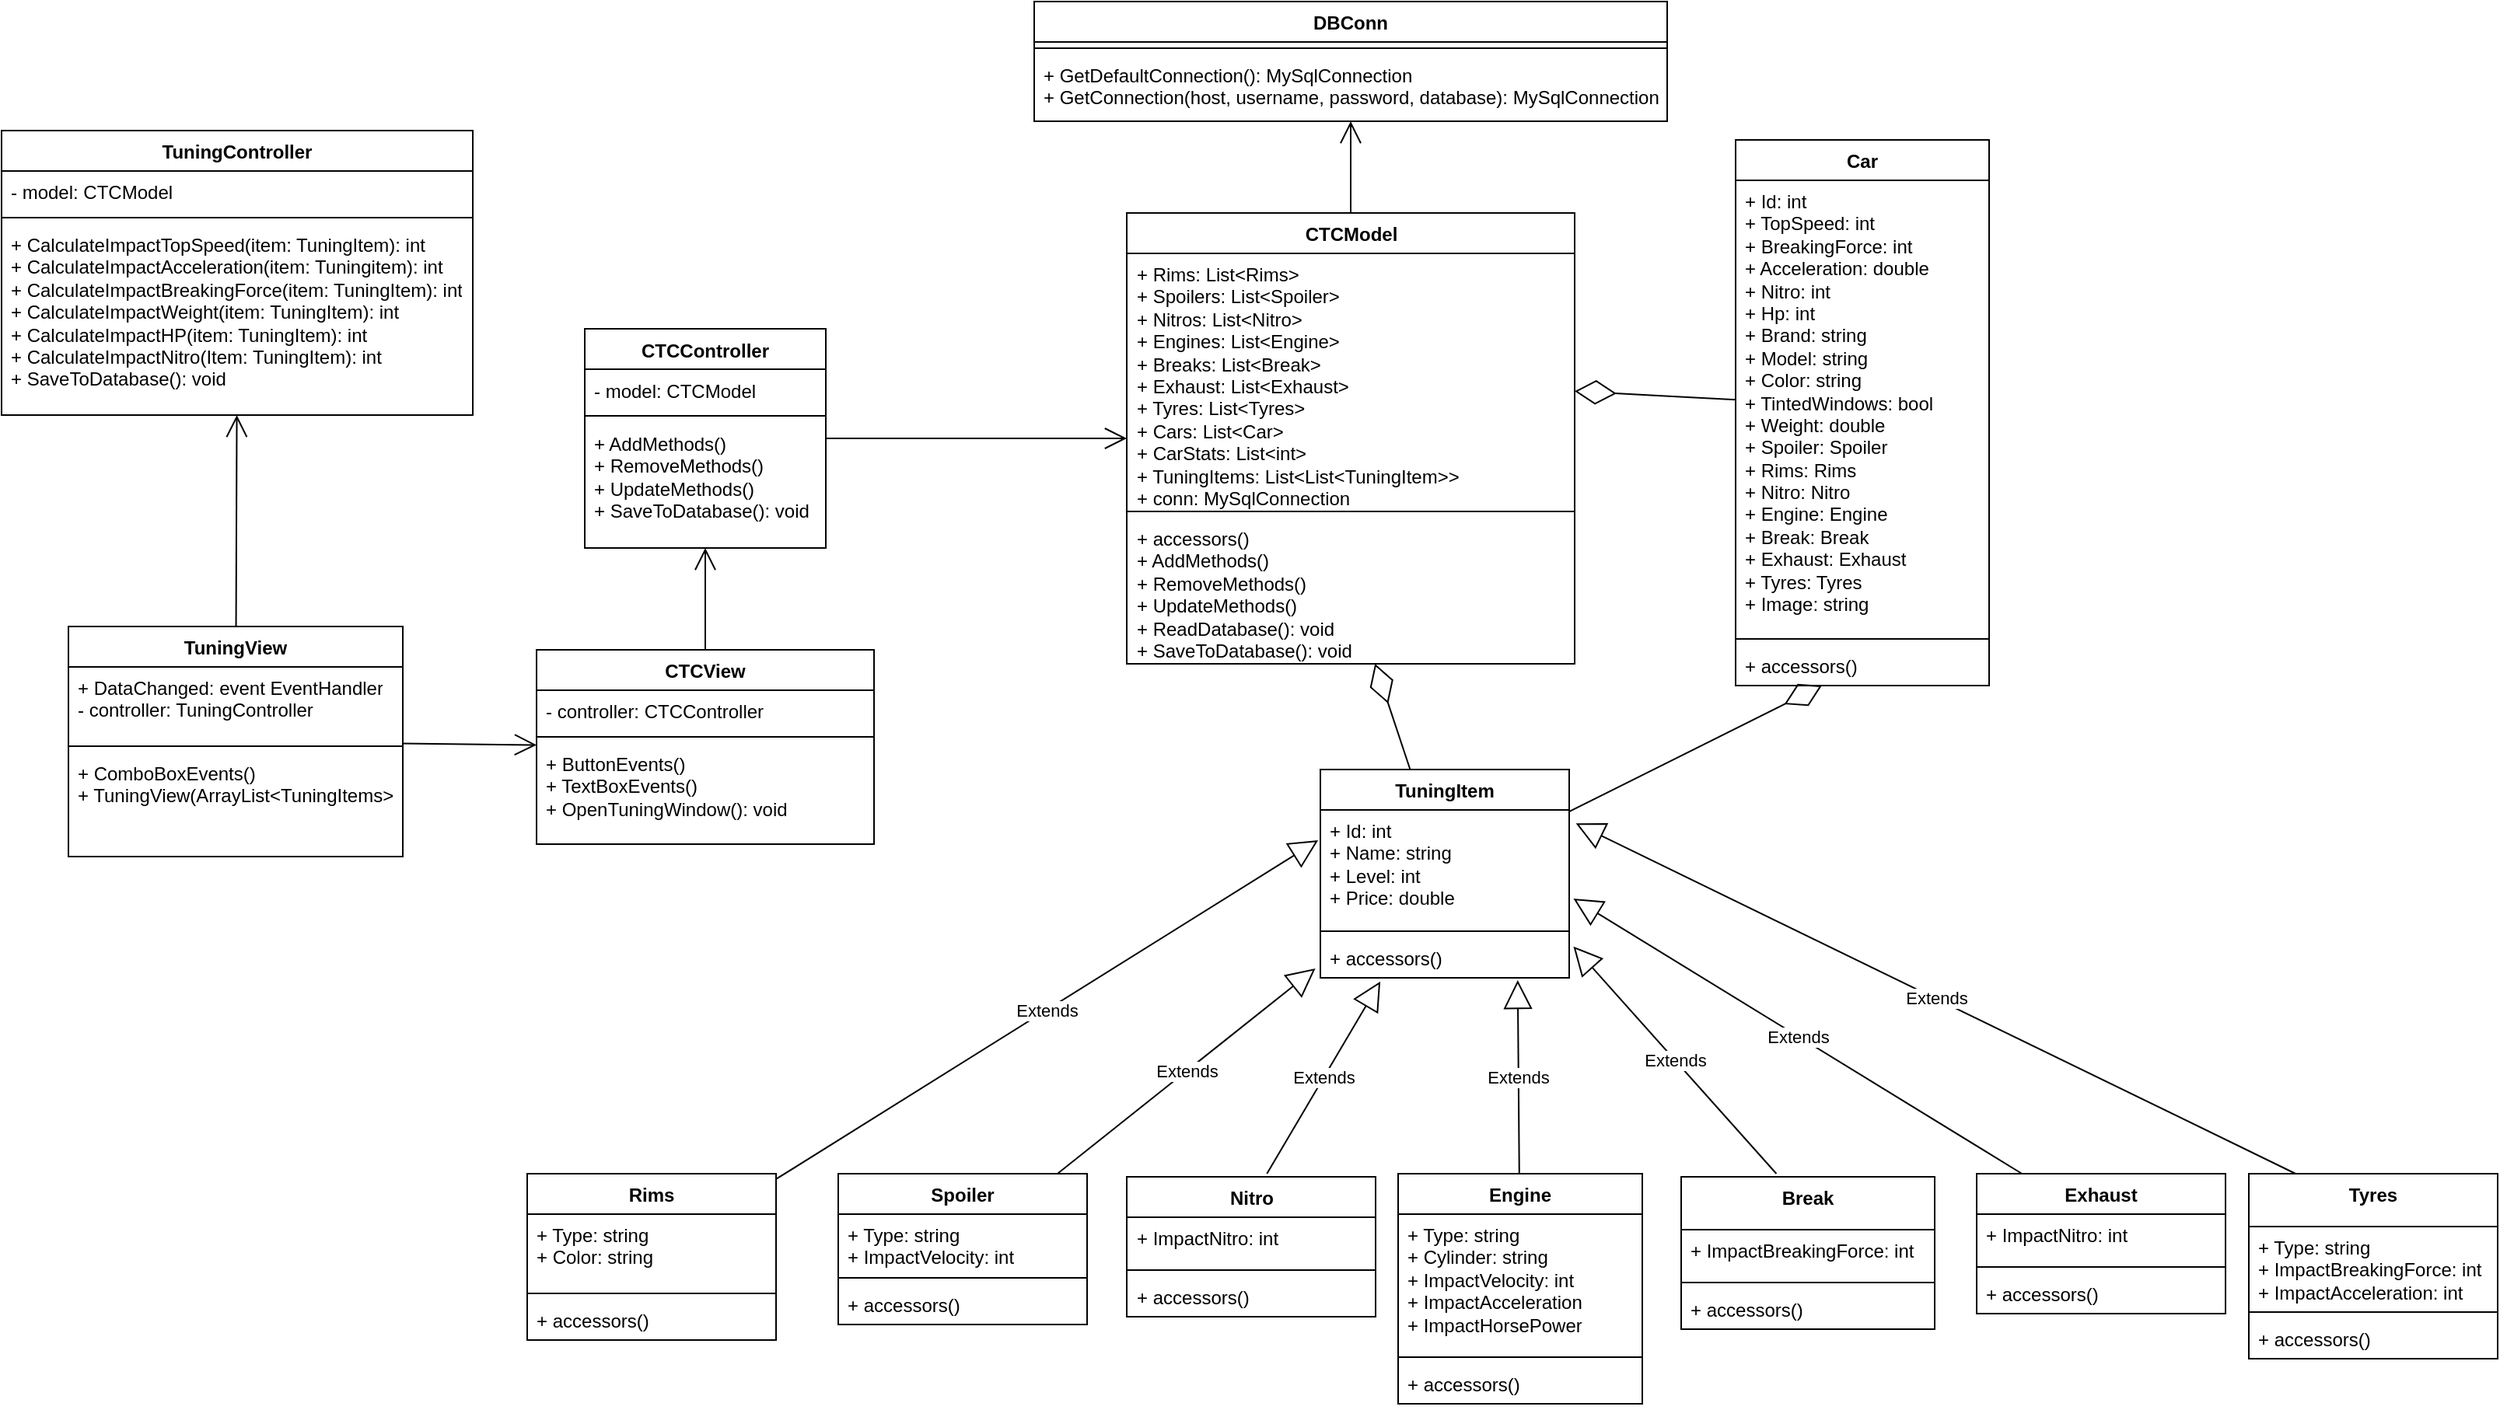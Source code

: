 <mxfile version="21.1.2" type="device">
  <diagram name="Page-1" id="eeAzlp-Tkm85HmEdZcfB">
    <mxGraphModel dx="1400" dy="1155" grid="0" gridSize="10" guides="1" tooltips="1" connect="1" arrows="1" fold="1" page="0" pageScale="1" pageWidth="827" pageHeight="1169" background="none" math="0" shadow="0">
      <root>
        <mxCell id="0" />
        <mxCell id="1" parent="0" />
        <mxCell id="r9NPl_7vY8fpjAMdGU94-1" value="TuningItem" style="swimlane;fontStyle=1;align=center;verticalAlign=top;childLayout=stackLayout;horizontal=1;startSize=26;horizontalStack=0;resizeParent=1;resizeParentMax=0;resizeLast=0;collapsible=1;marginBottom=0;whiteSpace=wrap;html=1;" parent="1" vertex="1">
          <mxGeometry x="380" y="40" width="160" height="134" as="geometry" />
        </mxCell>
        <mxCell id="r9NPl_7vY8fpjAMdGU94-2" value="&lt;div&gt;+ Id: int&lt;/div&gt;&lt;div&gt;+ Name: string&lt;/div&gt;&lt;div&gt;+ Level: int&lt;/div&gt;&lt;div&gt;+ Price: double&lt;/div&gt;" style="text;strokeColor=none;fillColor=none;align=left;verticalAlign=top;spacingLeft=4;spacingRight=4;overflow=hidden;rotatable=0;points=[[0,0.5],[1,0.5]];portConstraint=eastwest;whiteSpace=wrap;html=1;" parent="r9NPl_7vY8fpjAMdGU94-1" vertex="1">
          <mxGeometry y="26" width="160" height="74" as="geometry" />
        </mxCell>
        <mxCell id="r9NPl_7vY8fpjAMdGU94-3" value="" style="line;strokeWidth=1;fillColor=none;align=left;verticalAlign=middle;spacingTop=-1;spacingLeft=3;spacingRight=3;rotatable=0;labelPosition=right;points=[];portConstraint=eastwest;strokeColor=inherit;" parent="r9NPl_7vY8fpjAMdGU94-1" vertex="1">
          <mxGeometry y="100" width="160" height="8" as="geometry" />
        </mxCell>
        <mxCell id="r9NPl_7vY8fpjAMdGU94-4" value="+ accessors()" style="text;strokeColor=none;fillColor=none;align=left;verticalAlign=top;spacingLeft=4;spacingRight=4;overflow=hidden;rotatable=0;points=[[0,0.5],[1,0.5]];portConstraint=eastwest;whiteSpace=wrap;html=1;" parent="r9NPl_7vY8fpjAMdGU94-1" vertex="1">
          <mxGeometry y="108" width="160" height="26" as="geometry" />
        </mxCell>
        <mxCell id="r9NPl_7vY8fpjAMdGU94-5" value="Spoiler" style="swimlane;fontStyle=1;align=center;verticalAlign=top;childLayout=stackLayout;horizontal=1;startSize=26;horizontalStack=0;resizeParent=1;resizeParentMax=0;resizeLast=0;collapsible=1;marginBottom=0;whiteSpace=wrap;html=1;" parent="1" vertex="1">
          <mxGeometry x="70" y="300" width="160" height="97" as="geometry" />
        </mxCell>
        <mxCell id="r9NPl_7vY8fpjAMdGU94-6" value="+ Type: string&lt;br&gt;+ ImpactVelocity: int" style="text;strokeColor=none;fillColor=none;align=left;verticalAlign=top;spacingLeft=4;spacingRight=4;overflow=hidden;rotatable=0;points=[[0,0.5],[1,0.5]];portConstraint=eastwest;whiteSpace=wrap;html=1;" parent="r9NPl_7vY8fpjAMdGU94-5" vertex="1">
          <mxGeometry y="26" width="160" height="37" as="geometry" />
        </mxCell>
        <mxCell id="r9NPl_7vY8fpjAMdGU94-7" value="" style="line;strokeWidth=1;fillColor=none;align=left;verticalAlign=middle;spacingTop=-1;spacingLeft=3;spacingRight=3;rotatable=0;labelPosition=right;points=[];portConstraint=eastwest;strokeColor=inherit;" parent="r9NPl_7vY8fpjAMdGU94-5" vertex="1">
          <mxGeometry y="63" width="160" height="8" as="geometry" />
        </mxCell>
        <mxCell id="r9NPl_7vY8fpjAMdGU94-8" value="+ accessors()" style="text;strokeColor=none;fillColor=none;align=left;verticalAlign=top;spacingLeft=4;spacingRight=4;overflow=hidden;rotatable=0;points=[[0,0.5],[1,0.5]];portConstraint=eastwest;whiteSpace=wrap;html=1;" parent="r9NPl_7vY8fpjAMdGU94-5" vertex="1">
          <mxGeometry y="71" width="160" height="26" as="geometry" />
        </mxCell>
        <mxCell id="r9NPl_7vY8fpjAMdGU94-16" value="Engine" style="swimlane;fontStyle=1;align=center;verticalAlign=top;childLayout=stackLayout;horizontal=1;startSize=26;horizontalStack=0;resizeParent=1;resizeParentMax=0;resizeLast=0;collapsible=1;marginBottom=0;whiteSpace=wrap;html=1;" parent="1" vertex="1">
          <mxGeometry x="430" y="300" width="157" height="148" as="geometry" />
        </mxCell>
        <mxCell id="r9NPl_7vY8fpjAMdGU94-17" value="+ Type: string&lt;br&gt;+ Cylinder: string&lt;br&gt;+ ImpactVelocity: int&lt;br&gt;+ ImpactAcceleration&lt;br&gt;+ ImpactHorsePower" style="text;strokeColor=none;fillColor=none;align=left;verticalAlign=top;spacingLeft=4;spacingRight=4;overflow=hidden;rotatable=0;points=[[0,0.5],[1,0.5]];portConstraint=eastwest;whiteSpace=wrap;html=1;" parent="r9NPl_7vY8fpjAMdGU94-16" vertex="1">
          <mxGeometry y="26" width="157" height="88" as="geometry" />
        </mxCell>
        <mxCell id="r9NPl_7vY8fpjAMdGU94-18" value="" style="line;strokeWidth=1;fillColor=none;align=left;verticalAlign=middle;spacingTop=-1;spacingLeft=3;spacingRight=3;rotatable=0;labelPosition=right;points=[];portConstraint=eastwest;strokeColor=inherit;" parent="r9NPl_7vY8fpjAMdGU94-16" vertex="1">
          <mxGeometry y="114" width="157" height="8" as="geometry" />
        </mxCell>
        <mxCell id="r9NPl_7vY8fpjAMdGU94-19" value="+ accessors()" style="text;strokeColor=none;fillColor=none;align=left;verticalAlign=top;spacingLeft=4;spacingRight=4;overflow=hidden;rotatable=0;points=[[0,0.5],[1,0.5]];portConstraint=eastwest;whiteSpace=wrap;html=1;" parent="r9NPl_7vY8fpjAMdGU94-16" vertex="1">
          <mxGeometry y="122" width="157" height="26" as="geometry" />
        </mxCell>
        <mxCell id="r9NPl_7vY8fpjAMdGU94-24" value="Rims" style="swimlane;fontStyle=1;align=center;verticalAlign=top;childLayout=stackLayout;horizontal=1;startSize=26;horizontalStack=0;resizeParent=1;resizeParentMax=0;resizeLast=0;collapsible=1;marginBottom=0;whiteSpace=wrap;html=1;" parent="1" vertex="1">
          <mxGeometry x="-130" y="300" width="160" height="107" as="geometry" />
        </mxCell>
        <mxCell id="r9NPl_7vY8fpjAMdGU94-25" value="+ Type: string&lt;br&gt;+ Color: string" style="text;strokeColor=none;fillColor=none;align=left;verticalAlign=top;spacingLeft=4;spacingRight=4;overflow=hidden;rotatable=0;points=[[0,0.5],[1,0.5]];portConstraint=eastwest;whiteSpace=wrap;html=1;" parent="r9NPl_7vY8fpjAMdGU94-24" vertex="1">
          <mxGeometry y="26" width="160" height="47" as="geometry" />
        </mxCell>
        <mxCell id="r9NPl_7vY8fpjAMdGU94-26" value="" style="line;strokeWidth=1;fillColor=none;align=left;verticalAlign=middle;spacingTop=-1;spacingLeft=3;spacingRight=3;rotatable=0;labelPosition=right;points=[];portConstraint=eastwest;strokeColor=inherit;" parent="r9NPl_7vY8fpjAMdGU94-24" vertex="1">
          <mxGeometry y="73" width="160" height="8" as="geometry" />
        </mxCell>
        <mxCell id="r9NPl_7vY8fpjAMdGU94-27" value="+ accessors()" style="text;strokeColor=none;fillColor=none;align=left;verticalAlign=top;spacingLeft=4;spacingRight=4;overflow=hidden;rotatable=0;points=[[0,0.5],[1,0.5]];portConstraint=eastwest;whiteSpace=wrap;html=1;" parent="r9NPl_7vY8fpjAMdGU94-24" vertex="1">
          <mxGeometry y="81" width="160" height="26" as="geometry" />
        </mxCell>
        <mxCell id="r9NPl_7vY8fpjAMdGU94-28" value="Tyres" style="swimlane;fontStyle=1;align=center;verticalAlign=top;childLayout=stackLayout;horizontal=1;startSize=34;horizontalStack=0;resizeParent=1;resizeParentMax=0;resizeLast=0;collapsible=1;marginBottom=0;whiteSpace=wrap;html=1;" parent="1" vertex="1">
          <mxGeometry x="977" y="300" width="160" height="119" as="geometry" />
        </mxCell>
        <mxCell id="r9NPl_7vY8fpjAMdGU94-29" value="+ Type: string&lt;br&gt;+ ImpactBreakingForce: int&lt;br&gt;+ ImpactAcceleration: int" style="text;strokeColor=none;fillColor=none;align=left;verticalAlign=top;spacingLeft=4;spacingRight=4;overflow=hidden;rotatable=0;points=[[0,0.5],[1,0.5]];portConstraint=eastwest;whiteSpace=wrap;html=1;" parent="r9NPl_7vY8fpjAMdGU94-28" vertex="1">
          <mxGeometry y="34" width="160" height="51" as="geometry" />
        </mxCell>
        <mxCell id="r9NPl_7vY8fpjAMdGU94-30" value="" style="line;strokeWidth=1;fillColor=none;align=left;verticalAlign=middle;spacingTop=-1;spacingLeft=3;spacingRight=3;rotatable=0;labelPosition=right;points=[];portConstraint=eastwest;strokeColor=inherit;" parent="r9NPl_7vY8fpjAMdGU94-28" vertex="1">
          <mxGeometry y="85" width="160" height="8" as="geometry" />
        </mxCell>
        <mxCell id="r9NPl_7vY8fpjAMdGU94-31" value="+ accessors()" style="text;strokeColor=none;fillColor=none;align=left;verticalAlign=top;spacingLeft=4;spacingRight=4;overflow=hidden;rotatable=0;points=[[0,0.5],[1,0.5]];portConstraint=eastwest;whiteSpace=wrap;html=1;" parent="r9NPl_7vY8fpjAMdGU94-28" vertex="1">
          <mxGeometry y="93" width="160" height="26" as="geometry" />
        </mxCell>
        <mxCell id="r9NPl_7vY8fpjAMdGU94-36" value="Extends" style="endArrow=block;endSize=16;endFill=0;html=1;rounded=0;entryX=-0.009;entryY=0.264;entryDx=0;entryDy=0;entryPerimeter=0;" parent="1" source="r9NPl_7vY8fpjAMdGU94-24" target="r9NPl_7vY8fpjAMdGU94-2" edge="1">
          <mxGeometry width="160" relative="1" as="geometry">
            <mxPoint x="60" y="200" as="sourcePoint" />
            <mxPoint x="220" y="200" as="targetPoint" />
          </mxGeometry>
        </mxCell>
        <mxCell id="r9NPl_7vY8fpjAMdGU94-37" value="Extends" style="endArrow=block;endSize=16;endFill=0;html=1;rounded=0;entryX=-0.02;entryY=0.769;entryDx=0;entryDy=0;entryPerimeter=0;" parent="1" source="r9NPl_7vY8fpjAMdGU94-5" target="r9NPl_7vY8fpjAMdGU94-4" edge="1">
          <mxGeometry width="160" relative="1" as="geometry">
            <mxPoint x="230" y="250" as="sourcePoint" />
            <mxPoint x="390" y="250" as="targetPoint" />
          </mxGeometry>
        </mxCell>
        <mxCell id="r9NPl_7vY8fpjAMdGU94-38" value="Extends" style="endArrow=block;endSize=16;endFill=0;html=1;rounded=0;entryX=0.241;entryY=1.09;entryDx=0;entryDy=0;entryPerimeter=0;" parent="1" target="r9NPl_7vY8fpjAMdGU94-4" edge="1">
          <mxGeometry width="160" relative="1" as="geometry">
            <mxPoint x="345.629" y="300" as="sourcePoint" />
            <mxPoint x="532" y="174" as="targetPoint" />
          </mxGeometry>
        </mxCell>
        <mxCell id="r9NPl_7vY8fpjAMdGU94-39" value="Extends" style="endArrow=block;endSize=16;endFill=0;html=1;rounded=0;entryX=0.793;entryY=1.058;entryDx=0;entryDy=0;entryPerimeter=0;" parent="1" source="r9NPl_7vY8fpjAMdGU94-16" target="r9NPl_7vY8fpjAMdGU94-4" edge="1">
          <mxGeometry width="160" relative="1" as="geometry">
            <mxPoint x="520" y="282" as="sourcePoint" />
            <mxPoint x="692" y="150" as="targetPoint" />
          </mxGeometry>
        </mxCell>
        <mxCell id="r9NPl_7vY8fpjAMdGU94-40" value="Extends" style="endArrow=block;endSize=16;endFill=0;html=1;rounded=0;entryX=1.017;entryY=0.224;entryDx=0;entryDy=0;entryPerimeter=0;" parent="1" target="r9NPl_7vY8fpjAMdGU94-4" edge="1">
          <mxGeometry width="160" relative="1" as="geometry">
            <mxPoint x="673.218" y="300" as="sourcePoint" />
            <mxPoint x="650" y="160" as="targetPoint" />
          </mxGeometry>
        </mxCell>
        <mxCell id="r9NPl_7vY8fpjAMdGU94-41" value="Extends" style="endArrow=block;endSize=16;endFill=0;html=1;rounded=0;entryX=1.017;entryY=0.77;entryDx=0;entryDy=0;entryPerimeter=0;" parent="1" target="r9NPl_7vY8fpjAMdGU94-2" edge="1">
          <mxGeometry width="160" relative="1" as="geometry">
            <mxPoint x="831.124" y="300" as="sourcePoint" />
            <mxPoint x="825" y="140" as="targetPoint" />
          </mxGeometry>
        </mxCell>
        <mxCell id="r9NPl_7vY8fpjAMdGU94-42" value="Extends" style="endArrow=block;endSize=16;endFill=0;html=1;rounded=0;entryX=1.027;entryY=0.117;entryDx=0;entryDy=0;entryPerimeter=0;exitX=0.188;exitY=0;exitDx=0;exitDy=0;exitPerimeter=0;" parent="1" source="r9NPl_7vY8fpjAMdGU94-28" target="r9NPl_7vY8fpjAMdGU94-2" edge="1">
          <mxGeometry width="160" relative="1" as="geometry">
            <mxPoint x="972" y="264" as="sourcePoint" />
            <mxPoint x="970" y="140" as="targetPoint" />
          </mxGeometry>
        </mxCell>
        <mxCell id="r9NPl_7vY8fpjAMdGU94-43" value="Car" style="swimlane;fontStyle=1;align=center;verticalAlign=top;childLayout=stackLayout;horizontal=1;startSize=26;horizontalStack=0;resizeParent=1;resizeParentMax=0;resizeLast=0;collapsible=1;marginBottom=0;whiteSpace=wrap;html=1;" parent="1" vertex="1">
          <mxGeometry x="647" y="-365" width="163" height="351" as="geometry" />
        </mxCell>
        <mxCell id="r9NPl_7vY8fpjAMdGU94-44" value="&lt;div&gt;+ Id: int&lt;/div&gt;&lt;div&gt;+ TopSpeed: int&lt;/div&gt;&lt;div&gt;+ BreakingForce: int&lt;/div&gt;&lt;div&gt;+ Acceleration: double&lt;/div&gt;&lt;div&gt;+ Nitro: int&lt;/div&gt;&lt;div&gt;+ Hp: int&lt;/div&gt;&lt;div&gt;+ Brand: string&lt;/div&gt;&lt;div&gt;+ Model: string&lt;/div&gt;&lt;div&gt;+ Color: string&lt;/div&gt;&lt;div&gt;+ TintedWindows: bool&lt;/div&gt;&lt;div&gt;+ Weight: double&lt;/div&gt;&lt;div&gt;+ Spoiler: Spoiler&lt;/div&gt;&lt;div&gt;+ Rims: Rims&lt;/div&gt;&lt;div&gt;+ Nitro: Nitro&lt;/div&gt;&lt;div&gt;+ Engine: Engine&lt;/div&gt;&lt;div&gt;+ Break: Break&lt;/div&gt;&lt;div&gt;+ Exhaust: Exhaust&lt;/div&gt;&lt;div&gt;+ Tyres: Tyres&lt;/div&gt;&lt;div&gt;+ Image: string&lt;/div&gt;" style="text;strokeColor=none;fillColor=none;align=left;verticalAlign=top;spacingLeft=4;spacingRight=4;overflow=hidden;rotatable=0;points=[[0,0.5],[1,0.5]];portConstraint=eastwest;whiteSpace=wrap;html=1;" parent="r9NPl_7vY8fpjAMdGU94-43" vertex="1">
          <mxGeometry y="26" width="163" height="291" as="geometry" />
        </mxCell>
        <mxCell id="r9NPl_7vY8fpjAMdGU94-45" value="" style="line;strokeWidth=1;fillColor=none;align=left;verticalAlign=middle;spacingTop=-1;spacingLeft=3;spacingRight=3;rotatable=0;labelPosition=right;points=[];portConstraint=eastwest;strokeColor=inherit;" parent="r9NPl_7vY8fpjAMdGU94-43" vertex="1">
          <mxGeometry y="317" width="163" height="8" as="geometry" />
        </mxCell>
        <mxCell id="r9NPl_7vY8fpjAMdGU94-46" value="+ accessors()" style="text;strokeColor=none;fillColor=none;align=left;verticalAlign=top;spacingLeft=4;spacingRight=4;overflow=hidden;rotatable=0;points=[[0,0.5],[1,0.5]];portConstraint=eastwest;whiteSpace=wrap;html=1;" parent="r9NPl_7vY8fpjAMdGU94-43" vertex="1">
          <mxGeometry y="325" width="163" height="26" as="geometry" />
        </mxCell>
        <mxCell id="r9NPl_7vY8fpjAMdGU94-47" value="CTCController" style="swimlane;fontStyle=1;align=center;verticalAlign=top;childLayout=stackLayout;horizontal=1;startSize=26;horizontalStack=0;resizeParent=1;resizeParentMax=0;resizeLast=0;collapsible=1;marginBottom=0;whiteSpace=wrap;html=1;" parent="1" vertex="1">
          <mxGeometry x="-93" y="-243.5" width="155" height="141" as="geometry" />
        </mxCell>
        <mxCell id="r9NPl_7vY8fpjAMdGU94-48" value="- model: CTCModel" style="text;strokeColor=none;fillColor=none;align=left;verticalAlign=top;spacingLeft=4;spacingRight=4;overflow=hidden;rotatable=0;points=[[0,0.5],[1,0.5]];portConstraint=eastwest;whiteSpace=wrap;html=1;" parent="r9NPl_7vY8fpjAMdGU94-47" vertex="1">
          <mxGeometry y="26" width="155" height="26" as="geometry" />
        </mxCell>
        <mxCell id="r9NPl_7vY8fpjAMdGU94-49" value="" style="line;strokeWidth=1;fillColor=none;align=left;verticalAlign=middle;spacingTop=-1;spacingLeft=3;spacingRight=3;rotatable=0;labelPosition=right;points=[];portConstraint=eastwest;strokeColor=inherit;" parent="r9NPl_7vY8fpjAMdGU94-47" vertex="1">
          <mxGeometry y="52" width="155" height="8" as="geometry" />
        </mxCell>
        <mxCell id="r9NPl_7vY8fpjAMdGU94-50" value="+ AddMethods()&lt;br&gt;+ RemoveMethods()&lt;br&gt;+ UpdateMethods()&lt;br&gt;+ SaveToDatabase(): void" style="text;strokeColor=none;fillColor=none;align=left;verticalAlign=top;spacingLeft=4;spacingRight=4;overflow=hidden;rotatable=0;points=[[0,0.5],[1,0.5]];portConstraint=eastwest;whiteSpace=wrap;html=1;" parent="r9NPl_7vY8fpjAMdGU94-47" vertex="1">
          <mxGeometry y="60" width="155" height="81" as="geometry" />
        </mxCell>
        <mxCell id="r9NPl_7vY8fpjAMdGU94-52" value="CTCView" style="swimlane;fontStyle=1;align=center;verticalAlign=top;childLayout=stackLayout;horizontal=1;startSize=26;horizontalStack=0;resizeParent=1;resizeParentMax=0;resizeLast=0;collapsible=1;marginBottom=0;whiteSpace=wrap;html=1;" parent="1" vertex="1">
          <mxGeometry x="-124" y="-37" width="217" height="125" as="geometry" />
        </mxCell>
        <mxCell id="r9NPl_7vY8fpjAMdGU94-53" value="- controller: CTCController" style="text;strokeColor=none;fillColor=none;align=left;verticalAlign=top;spacingLeft=4;spacingRight=4;overflow=hidden;rotatable=0;points=[[0,0.5],[1,0.5]];portConstraint=eastwest;whiteSpace=wrap;html=1;" parent="r9NPl_7vY8fpjAMdGU94-52" vertex="1">
          <mxGeometry y="26" width="217" height="26" as="geometry" />
        </mxCell>
        <mxCell id="r9NPl_7vY8fpjAMdGU94-54" value="" style="line;strokeWidth=1;fillColor=none;align=left;verticalAlign=middle;spacingTop=-1;spacingLeft=3;spacingRight=3;rotatable=0;labelPosition=right;points=[];portConstraint=eastwest;strokeColor=inherit;" parent="r9NPl_7vY8fpjAMdGU94-52" vertex="1">
          <mxGeometry y="52" width="217" height="8" as="geometry" />
        </mxCell>
        <mxCell id="r9NPl_7vY8fpjAMdGU94-55" value="+ ButtonEvents()&lt;br&gt;+ TextBoxEvents()&lt;br&gt;+ OpenTuningWindow(): void" style="text;strokeColor=none;fillColor=none;align=left;verticalAlign=top;spacingLeft=4;spacingRight=4;overflow=hidden;rotatable=0;points=[[0,0.5],[1,0.5]];portConstraint=eastwest;whiteSpace=wrap;html=1;" parent="r9NPl_7vY8fpjAMdGU94-52" vertex="1">
          <mxGeometry y="60" width="217" height="65" as="geometry" />
        </mxCell>
        <mxCell id="r9NPl_7vY8fpjAMdGU94-56" value="CTCModel" style="swimlane;fontStyle=1;align=center;verticalAlign=top;childLayout=stackLayout;horizontal=1;startSize=26;horizontalStack=0;resizeParent=1;resizeParentMax=0;resizeLast=0;collapsible=1;marginBottom=0;whiteSpace=wrap;html=1;" parent="1" vertex="1">
          <mxGeometry x="255.5" y="-318" width="288" height="290" as="geometry" />
        </mxCell>
        <mxCell id="r9NPl_7vY8fpjAMdGU94-57" value="&lt;div&gt;+ Rims: List&amp;lt;Rims&amp;gt;&lt;/div&gt;&lt;div&gt;+ Spoilers: List&amp;lt;Spoiler&amp;gt;&lt;/div&gt;&lt;div&gt;+ Nitros: List&amp;lt;Nitro&amp;gt;&lt;/div&gt;&lt;div&gt;+ Engines: List&amp;lt;Engine&amp;gt;&lt;/div&gt;&lt;div&gt;+ Breaks: List&amp;lt;Break&amp;gt;&lt;/div&gt;&lt;div&gt;+ Exhaust: List&amp;lt;Exhaust&amp;gt;&lt;/div&gt;&lt;div&gt;+ Tyres: List&amp;lt;Tyres&amp;gt;&lt;/div&gt;&lt;div&gt;+ Cars: List&amp;lt;Car&amp;gt;&lt;/div&gt;&lt;div&gt;+ CarStats: List&amp;lt;int&amp;gt;&lt;/div&gt;&lt;div&gt;+ TuningItems: List&amp;lt;List&amp;lt;TuningItem&amp;gt;&amp;gt;&lt;/div&gt;&lt;div&gt;+ conn: MySqlConnection&lt;/div&gt;" style="text;strokeColor=none;fillColor=none;align=left;verticalAlign=top;spacingLeft=4;spacingRight=4;overflow=hidden;rotatable=0;points=[[0,0.5],[1,0.5]];portConstraint=eastwest;whiteSpace=wrap;html=1;" parent="r9NPl_7vY8fpjAMdGU94-56" vertex="1">
          <mxGeometry y="26" width="288" height="162" as="geometry" />
        </mxCell>
        <mxCell id="r9NPl_7vY8fpjAMdGU94-58" value="" style="line;strokeWidth=1;fillColor=none;align=left;verticalAlign=middle;spacingTop=-1;spacingLeft=3;spacingRight=3;rotatable=0;labelPosition=right;points=[];portConstraint=eastwest;strokeColor=inherit;" parent="r9NPl_7vY8fpjAMdGU94-56" vertex="1">
          <mxGeometry y="188" width="288" height="8" as="geometry" />
        </mxCell>
        <mxCell id="r9NPl_7vY8fpjAMdGU94-59" value="+ accessors()&lt;br&gt;+ AddMethods()&lt;br&gt;+ RemoveMethods()&lt;br&gt;+ UpdateMethods()&lt;br&gt;+ ReadDatabase(): void&lt;br&gt;+ SaveToDatabase(): void" style="text;strokeColor=none;fillColor=none;align=left;verticalAlign=top;spacingLeft=4;spacingRight=4;overflow=hidden;rotatable=0;points=[[0,0.5],[1,0.5]];portConstraint=eastwest;whiteSpace=wrap;html=1;" parent="r9NPl_7vY8fpjAMdGU94-56" vertex="1">
          <mxGeometry y="196" width="288" height="94" as="geometry" />
        </mxCell>
        <mxCell id="5-JKuNsJEdxh585SAtIk-5" value="" style="endArrow=diamondThin;endFill=0;endSize=24;html=1;rounded=0;" parent="1" source="r9NPl_7vY8fpjAMdGU94-1" target="r9NPl_7vY8fpjAMdGU94-46" edge="1">
          <mxGeometry width="160" relative="1" as="geometry">
            <mxPoint x="462" y="36" as="sourcePoint" />
            <mxPoint x="456" y="13" as="targetPoint" />
          </mxGeometry>
        </mxCell>
        <mxCell id="5-JKuNsJEdxh585SAtIk-6" value="" style="endArrow=diamondThin;endFill=0;endSize=24;html=1;rounded=0;" parent="1" source="r9NPl_7vY8fpjAMdGU94-44" target="r9NPl_7vY8fpjAMdGU94-57" edge="1">
          <mxGeometry width="160" relative="1" as="geometry">
            <mxPoint x="168" y="-122" as="sourcePoint" />
            <mxPoint x="328" y="-122" as="targetPoint" />
          </mxGeometry>
        </mxCell>
        <mxCell id="5-JKuNsJEdxh585SAtIk-7" value="" style="endArrow=diamondThin;endFill=0;endSize=24;html=1;rounded=0;" parent="1" source="r9NPl_7vY8fpjAMdGU94-1" target="r9NPl_7vY8fpjAMdGU94-59" edge="1">
          <mxGeometry width="160" relative="1" as="geometry">
            <mxPoint x="191" y="-45" as="sourcePoint" />
            <mxPoint x="351" y="-45" as="targetPoint" />
          </mxGeometry>
        </mxCell>
        <mxCell id="5-JKuNsJEdxh585SAtIk-10" value="" style="endArrow=open;endFill=1;endSize=12;html=1;rounded=0;" parent="1" source="r9NPl_7vY8fpjAMdGU94-52" target="r9NPl_7vY8fpjAMdGU94-50" edge="1">
          <mxGeometry width="160" relative="1" as="geometry">
            <mxPoint x="-322" y="-90" as="sourcePoint" />
            <mxPoint x="-162" y="-90" as="targetPoint" />
          </mxGeometry>
        </mxCell>
        <mxCell id="5-JKuNsJEdxh585SAtIk-11" value="TuningView" style="swimlane;fontStyle=1;align=center;verticalAlign=top;childLayout=stackLayout;horizontal=1;startSize=26;horizontalStack=0;resizeParent=1;resizeParentMax=0;resizeLast=0;collapsible=1;marginBottom=0;whiteSpace=wrap;html=1;" parent="1" vertex="1">
          <mxGeometry x="-425" y="-52" width="215" height="148" as="geometry" />
        </mxCell>
        <mxCell id="5-JKuNsJEdxh585SAtIk-12" value="+ DataChanged: event EventHandler&lt;br&gt;- controller: TuningController" style="text;strokeColor=none;fillColor=none;align=left;verticalAlign=top;spacingLeft=4;spacingRight=4;overflow=hidden;rotatable=0;points=[[0,0.5],[1,0.5]];portConstraint=eastwest;whiteSpace=wrap;html=1;" parent="5-JKuNsJEdxh585SAtIk-11" vertex="1">
          <mxGeometry y="26" width="215" height="47" as="geometry" />
        </mxCell>
        <mxCell id="5-JKuNsJEdxh585SAtIk-13" value="" style="line;strokeWidth=1;fillColor=none;align=left;verticalAlign=middle;spacingTop=-1;spacingLeft=3;spacingRight=3;rotatable=0;labelPosition=right;points=[];portConstraint=eastwest;strokeColor=inherit;" parent="5-JKuNsJEdxh585SAtIk-11" vertex="1">
          <mxGeometry y="73" width="215" height="8" as="geometry" />
        </mxCell>
        <mxCell id="5-JKuNsJEdxh585SAtIk-14" value="+ ComboBoxEvents()&lt;br&gt;+ TuningView(ArrayList&amp;lt;TuningItems&amp;gt;" style="text;strokeColor=none;fillColor=none;align=left;verticalAlign=top;spacingLeft=4;spacingRight=4;overflow=hidden;rotatable=0;points=[[0,0.5],[1,0.5]];portConstraint=eastwest;whiteSpace=wrap;html=1;" parent="5-JKuNsJEdxh585SAtIk-11" vertex="1">
          <mxGeometry y="81" width="215" height="67" as="geometry" />
        </mxCell>
        <mxCell id="5-JKuNsJEdxh585SAtIk-20" value="TuningController" style="swimlane;fontStyle=1;align=center;verticalAlign=top;childLayout=stackLayout;horizontal=1;startSize=26;horizontalStack=0;resizeParent=1;resizeParentMax=0;resizeLast=0;collapsible=1;marginBottom=0;whiteSpace=wrap;html=1;" parent="1" vertex="1">
          <mxGeometry x="-468" y="-371" width="303" height="183" as="geometry" />
        </mxCell>
        <mxCell id="5-JKuNsJEdxh585SAtIk-21" value="- model: CTCModel" style="text;strokeColor=none;fillColor=none;align=left;verticalAlign=top;spacingLeft=4;spacingRight=4;overflow=hidden;rotatable=0;points=[[0,0.5],[1,0.5]];portConstraint=eastwest;whiteSpace=wrap;html=1;" parent="5-JKuNsJEdxh585SAtIk-20" vertex="1">
          <mxGeometry y="26" width="303" height="26" as="geometry" />
        </mxCell>
        <mxCell id="5-JKuNsJEdxh585SAtIk-22" value="" style="line;strokeWidth=1;fillColor=none;align=left;verticalAlign=middle;spacingTop=-1;spacingLeft=3;spacingRight=3;rotatable=0;labelPosition=right;points=[];portConstraint=eastwest;strokeColor=inherit;" parent="5-JKuNsJEdxh585SAtIk-20" vertex="1">
          <mxGeometry y="52" width="303" height="8" as="geometry" />
        </mxCell>
        <mxCell id="5-JKuNsJEdxh585SAtIk-23" value="+ CalculateImpactTopSpeed(item: TuningItem): int&lt;br&gt;+ CalculateImpactAcceleration(item: Tuningitem): int&lt;br&gt;+ CalculateImpactBreakingForce(item: TuningItem): int&lt;br&gt;+ CalculateImpactWeight(item: TuningItem): int&lt;br&gt;+ CalculateImpactHP(item: TuningItem): int&lt;br&gt;+ CalculateImpactNitro(Item: TuningItem): int&lt;br&gt;+ SaveToDatabase(): void" style="text;strokeColor=none;fillColor=none;align=left;verticalAlign=top;spacingLeft=4;spacingRight=4;overflow=hidden;rotatable=0;points=[[0,0.5],[1,0.5]];portConstraint=eastwest;whiteSpace=wrap;html=1;" parent="5-JKuNsJEdxh585SAtIk-20" vertex="1">
          <mxGeometry y="60" width="303" height="123" as="geometry" />
        </mxCell>
        <mxCell id="5-JKuNsJEdxh585SAtIk-24" value="" style="endArrow=open;endFill=1;endSize=12;html=1;rounded=0;" parent="1" source="5-JKuNsJEdxh585SAtIk-11" target="5-JKuNsJEdxh585SAtIk-23" edge="1">
          <mxGeometry width="160" relative="1" as="geometry">
            <mxPoint x="-382" y="-90" as="sourcePoint" />
            <mxPoint x="-310" y="-146" as="targetPoint" />
          </mxGeometry>
        </mxCell>
        <mxCell id="5-JKuNsJEdxh585SAtIk-25" value="DBConn" style="swimlane;fontStyle=1;align=center;verticalAlign=top;childLayout=stackLayout;horizontal=1;startSize=26;horizontalStack=0;resizeParent=1;resizeParentMax=0;resizeLast=0;collapsible=1;marginBottom=0;whiteSpace=wrap;html=1;" parent="1" vertex="1">
          <mxGeometry x="196" y="-454" width="407" height="77" as="geometry" />
        </mxCell>
        <mxCell id="5-JKuNsJEdxh585SAtIk-27" value="" style="line;strokeWidth=1;fillColor=none;align=left;verticalAlign=middle;spacingTop=-1;spacingLeft=3;spacingRight=3;rotatable=0;labelPosition=right;points=[];portConstraint=eastwest;strokeColor=inherit;" parent="5-JKuNsJEdxh585SAtIk-25" vertex="1">
          <mxGeometry y="26" width="407" height="8" as="geometry" />
        </mxCell>
        <mxCell id="5-JKuNsJEdxh585SAtIk-28" value="+ GetDefaultConnection(): MySqlConnection&lt;br&gt;+ GetConnection(host, username, password, database): MySqlConnection" style="text;strokeColor=none;fillColor=none;align=left;verticalAlign=top;spacingLeft=4;spacingRight=4;overflow=hidden;rotatable=0;points=[[0,0.5],[1,0.5]];portConstraint=eastwest;whiteSpace=wrap;html=1;" parent="5-JKuNsJEdxh585SAtIk-25" vertex="1">
          <mxGeometry y="34" width="407" height="43" as="geometry" />
        </mxCell>
        <mxCell id="8TT6hKxl4GWkH-BuhNMu-1" value="" style="endArrow=open;endFill=1;endSize=12;html=1;rounded=0;" parent="1" source="r9NPl_7vY8fpjAMdGU94-47" target="r9NPl_7vY8fpjAMdGU94-56" edge="1">
          <mxGeometry width="160" relative="1" as="geometry">
            <mxPoint x="182" y="-149.5" as="sourcePoint" />
            <mxPoint x="182" y="-252.5" as="targetPoint" />
          </mxGeometry>
        </mxCell>
        <mxCell id="8TT6hKxl4GWkH-BuhNMu-3" value="" style="endArrow=open;endFill=1;endSize=12;html=1;rounded=0;" parent="1" source="5-JKuNsJEdxh585SAtIk-11" target="r9NPl_7vY8fpjAMdGU94-52" edge="1">
          <mxGeometry width="160" relative="1" as="geometry">
            <mxPoint x="-195" y="-48" as="sourcePoint" />
            <mxPoint x="-195" y="-184" as="targetPoint" />
          </mxGeometry>
        </mxCell>
        <mxCell id="8TT6hKxl4GWkH-BuhNMu-4" value="" style="endArrow=open;endFill=1;endSize=12;html=1;rounded=0;" parent="1" source="r9NPl_7vY8fpjAMdGU94-56" target="5-JKuNsJEdxh585SAtIk-25" edge="1">
          <mxGeometry width="160" relative="1" as="geometry">
            <mxPoint x="115" y="-265" as="sourcePoint" />
            <mxPoint x="115" y="-401" as="targetPoint" />
          </mxGeometry>
        </mxCell>
        <mxCell id="9sGPPFK9aYrsmE6exVRT-1" value="Nitro" style="swimlane;fontStyle=1;align=center;verticalAlign=top;childLayout=stackLayout;horizontal=1;startSize=26;horizontalStack=0;resizeParent=1;resizeParentMax=0;resizeLast=0;collapsible=1;marginBottom=0;whiteSpace=wrap;html=1;" parent="1" vertex="1">
          <mxGeometry x="255.5" y="302" width="160" height="90" as="geometry" />
        </mxCell>
        <mxCell id="9sGPPFK9aYrsmE6exVRT-2" value="+ ImpactNitro: int" style="text;strokeColor=none;fillColor=none;align=left;verticalAlign=top;spacingLeft=4;spacingRight=4;overflow=hidden;rotatable=0;points=[[0,0.5],[1,0.5]];portConstraint=eastwest;whiteSpace=wrap;html=1;" parent="9sGPPFK9aYrsmE6exVRT-1" vertex="1">
          <mxGeometry y="26" width="160" height="30" as="geometry" />
        </mxCell>
        <mxCell id="9sGPPFK9aYrsmE6exVRT-3" value="" style="line;strokeWidth=1;fillColor=none;align=left;verticalAlign=middle;spacingTop=-1;spacingLeft=3;spacingRight=3;rotatable=0;labelPosition=right;points=[];portConstraint=eastwest;strokeColor=inherit;" parent="9sGPPFK9aYrsmE6exVRT-1" vertex="1">
          <mxGeometry y="56" width="160" height="8" as="geometry" />
        </mxCell>
        <mxCell id="9sGPPFK9aYrsmE6exVRT-4" value="+ accessors()" style="text;strokeColor=none;fillColor=none;align=left;verticalAlign=top;spacingLeft=4;spacingRight=4;overflow=hidden;rotatable=0;points=[[0,0.5],[1,0.5]];portConstraint=eastwest;whiteSpace=wrap;html=1;" parent="9sGPPFK9aYrsmE6exVRT-1" vertex="1">
          <mxGeometry y="64" width="160" height="26" as="geometry" />
        </mxCell>
        <mxCell id="9sGPPFK9aYrsmE6exVRT-5" value="Exhaust" style="swimlane;fontStyle=1;align=center;verticalAlign=top;childLayout=stackLayout;horizontal=1;startSize=26;horizontalStack=0;resizeParent=1;resizeParentMax=0;resizeLast=0;collapsible=1;marginBottom=0;whiteSpace=wrap;html=1;" parent="1" vertex="1">
          <mxGeometry x="802" y="300" width="160" height="90" as="geometry" />
        </mxCell>
        <mxCell id="9sGPPFK9aYrsmE6exVRT-6" value="+ ImpactNitro: int" style="text;strokeColor=none;fillColor=none;align=left;verticalAlign=top;spacingLeft=4;spacingRight=4;overflow=hidden;rotatable=0;points=[[0,0.5],[1,0.5]];portConstraint=eastwest;whiteSpace=wrap;html=1;" parent="9sGPPFK9aYrsmE6exVRT-5" vertex="1">
          <mxGeometry y="26" width="160" height="30" as="geometry" />
        </mxCell>
        <mxCell id="9sGPPFK9aYrsmE6exVRT-7" value="" style="line;strokeWidth=1;fillColor=none;align=left;verticalAlign=middle;spacingTop=-1;spacingLeft=3;spacingRight=3;rotatable=0;labelPosition=right;points=[];portConstraint=eastwest;strokeColor=inherit;" parent="9sGPPFK9aYrsmE6exVRT-5" vertex="1">
          <mxGeometry y="56" width="160" height="8" as="geometry" />
        </mxCell>
        <mxCell id="9sGPPFK9aYrsmE6exVRT-8" value="+ accessors()" style="text;strokeColor=none;fillColor=none;align=left;verticalAlign=top;spacingLeft=4;spacingRight=4;overflow=hidden;rotatable=0;points=[[0,0.5],[1,0.5]];portConstraint=eastwest;whiteSpace=wrap;html=1;" parent="9sGPPFK9aYrsmE6exVRT-5" vertex="1">
          <mxGeometry y="64" width="160" height="26" as="geometry" />
        </mxCell>
        <mxCell id="9sGPPFK9aYrsmE6exVRT-9" value="Break" style="swimlane;fontStyle=1;align=center;verticalAlign=top;childLayout=stackLayout;horizontal=1;startSize=34;horizontalStack=0;resizeParent=1;resizeParentMax=0;resizeLast=0;collapsible=1;marginBottom=0;whiteSpace=wrap;html=1;" parent="1" vertex="1">
          <mxGeometry x="612" y="302" width="163" height="98" as="geometry" />
        </mxCell>
        <mxCell id="9sGPPFK9aYrsmE6exVRT-10" value="+ ImpactBreakingForce: int" style="text;strokeColor=none;fillColor=none;align=left;verticalAlign=top;spacingLeft=4;spacingRight=4;overflow=hidden;rotatable=0;points=[[0,0.5],[1,0.5]];portConstraint=eastwest;whiteSpace=wrap;html=1;" parent="9sGPPFK9aYrsmE6exVRT-9" vertex="1">
          <mxGeometry y="34" width="163" height="30" as="geometry" />
        </mxCell>
        <mxCell id="9sGPPFK9aYrsmE6exVRT-11" value="" style="line;strokeWidth=1;fillColor=none;align=left;verticalAlign=middle;spacingTop=-1;spacingLeft=3;spacingRight=3;rotatable=0;labelPosition=right;points=[];portConstraint=eastwest;strokeColor=inherit;" parent="9sGPPFK9aYrsmE6exVRT-9" vertex="1">
          <mxGeometry y="64" width="163" height="8" as="geometry" />
        </mxCell>
        <mxCell id="9sGPPFK9aYrsmE6exVRT-12" value="+ accessors()" style="text;strokeColor=none;fillColor=none;align=left;verticalAlign=top;spacingLeft=4;spacingRight=4;overflow=hidden;rotatable=0;points=[[0,0.5],[1,0.5]];portConstraint=eastwest;whiteSpace=wrap;html=1;" parent="9sGPPFK9aYrsmE6exVRT-9" vertex="1">
          <mxGeometry y="72" width="163" height="26" as="geometry" />
        </mxCell>
      </root>
    </mxGraphModel>
  </diagram>
</mxfile>
